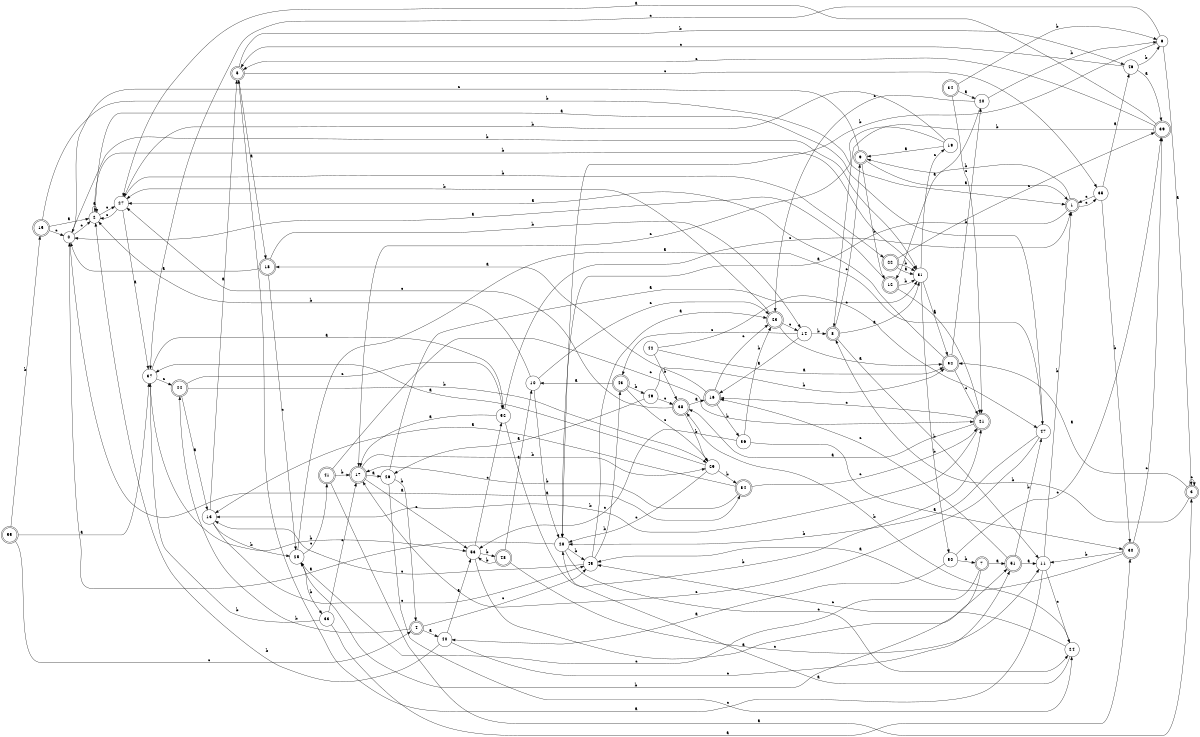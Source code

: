 digraph n45_3 {
__start0 [label="" shape="none"];

rankdir=LR;
size="8,5";

s0 [style="filled", color="black", fillcolor="white" shape="circle", label="0"];
s1 [style="rounded,filled", color="black", fillcolor="white" shape="doublecircle", label="1"];
s2 [style="filled", color="black", fillcolor="white" shape="circle", label="2"];
s3 [style="rounded,filled", color="black", fillcolor="white" shape="doublecircle", label="3"];
s4 [style="rounded,filled", color="black", fillcolor="white" shape="doublecircle", label="4"];
s5 [style="rounded,filled", color="black", fillcolor="white" shape="doublecircle", label="5"];
s6 [style="filled", color="black", fillcolor="white" shape="circle", label="6"];
s7 [style="rounded,filled", color="black", fillcolor="white" shape="doublecircle", label="7"];
s8 [style="rounded,filled", color="black", fillcolor="white" shape="doublecircle", label="8"];
s9 [style="rounded,filled", color="black", fillcolor="white" shape="doublecircle", label="9"];
s10 [style="filled", color="black", fillcolor="white" shape="circle", label="10"];
s11 [style="filled", color="black", fillcolor="white" shape="circle", label="11"];
s12 [style="rounded,filled", color="black", fillcolor="white" shape="doublecircle", label="12"];
s13 [style="filled", color="black", fillcolor="white" shape="circle", label="13"];
s14 [style="filled", color="black", fillcolor="white" shape="circle", label="14"];
s15 [style="rounded,filled", color="black", fillcolor="white" shape="doublecircle", label="15"];
s16 [style="rounded,filled", color="black", fillcolor="white" shape="doublecircle", label="16"];
s17 [style="rounded,filled", color="black", fillcolor="white" shape="doublecircle", label="17"];
s18 [style="rounded,filled", color="black", fillcolor="white" shape="doublecircle", label="18"];
s19 [style="filled", color="black", fillcolor="white" shape="circle", label="19"];
s20 [style="filled", color="black", fillcolor="white" shape="circle", label="20"];
s21 [style="rounded,filled", color="black", fillcolor="white" shape="doublecircle", label="21"];
s22 [style="rounded,filled", color="black", fillcolor="white" shape="doublecircle", label="22"];
s23 [style="rounded,filled", color="black", fillcolor="white" shape="doublecircle", label="23"];
s24 [style="filled", color="black", fillcolor="white" shape="circle", label="24"];
s25 [style="filled", color="black", fillcolor="white" shape="circle", label="25"];
s26 [style="filled", color="black", fillcolor="white" shape="circle", label="26"];
s27 [style="filled", color="black", fillcolor="white" shape="circle", label="27"];
s28 [style="filled", color="black", fillcolor="white" shape="circle", label="28"];
s29 [style="filled", color="black", fillcolor="white" shape="circle", label="29"];
s30 [style="rounded,filled", color="black", fillcolor="white" shape="doublecircle", label="30"];
s31 [style="filled", color="black", fillcolor="white" shape="circle", label="31"];
s32 [style="rounded,filled", color="black", fillcolor="white" shape="doublecircle", label="32"];
s33 [style="filled", color="black", fillcolor="white" shape="circle", label="33"];
s34 [style="rounded,filled", color="black", fillcolor="white" shape="doublecircle", label="34"];
s35 [style="filled", color="black", fillcolor="white" shape="circle", label="35"];
s36 [style="filled", color="black", fillcolor="white" shape="circle", label="36"];
s37 [style="filled", color="black", fillcolor="white" shape="circle", label="37"];
s38 [style="rounded,filled", color="black", fillcolor="white" shape="doublecircle", label="38"];
s39 [style="rounded,filled", color="black", fillcolor="white" shape="doublecircle", label="39"];
s40 [style="filled", color="black", fillcolor="white" shape="circle", label="40"];
s41 [style="rounded,filled", color="black", fillcolor="white" shape="doublecircle", label="41"];
s42 [style="filled", color="black", fillcolor="white" shape="circle", label="42"];
s43 [style="rounded,filled", color="black", fillcolor="white" shape="doublecircle", label="43"];
s44 [style="rounded,filled", color="black", fillcolor="white" shape="doublecircle", label="44"];
s45 [style="filled", color="black", fillcolor="white" shape="circle", label="45"];
s46 [style="filled", color="black", fillcolor="white" shape="circle", label="46"];
s47 [style="filled", color="black", fillcolor="white" shape="circle", label="47"];
s48 [style="rounded,filled", color="black", fillcolor="white" shape="doublecircle", label="48"];
s49 [style="filled", color="black", fillcolor="white" shape="circle", label="49"];
s50 [style="filled", color="black", fillcolor="white" shape="circle", label="50"];
s51 [style="rounded,filled", color="black", fillcolor="white" shape="doublecircle", label="51"];
s52 [style="filled", color="black", fillcolor="white" shape="circle", label="52"];
s53 [style="filled", color="black", fillcolor="white" shape="circle", label="53"];
s54 [style="rounded,filled", color="black", fillcolor="white" shape="doublecircle", label="54"];
s55 [style="rounded,filled", color="black", fillcolor="white" shape="doublecircle", label="55"];
s0 -> s54 [label="a"];
s0 -> s31 [label="b"];
s0 -> s2 [label="c"];
s1 -> s28 [label="a"];
s1 -> s9 [label="b"];
s1 -> s35 [label="c"];
s2 -> s2 [label="a"];
s2 -> s31 [label="b"];
s2 -> s27 [label="c"];
s3 -> s32 [label="a"];
s3 -> s8 [label="b"];
s3 -> s3 [label="c"];
s4 -> s40 [label="a"];
s4 -> s44 [label="b"];
s4 -> s45 [label="c"];
s5 -> s18 [label="a"];
s5 -> s46 [label="b"];
s5 -> s35 [label="c"];
s6 -> s3 [label="a"];
s6 -> s28 [label="b"];
s6 -> s37 [label="c"];
s7 -> s51 [label="a"];
s7 -> s25 [label="b"];
s7 -> s25 [label="c"];
s8 -> s31 [label="a"];
s8 -> s11 [label="b"];
s8 -> s9 [label="c"];
s9 -> s1 [label="a"];
s9 -> s12 [label="b"];
s9 -> s0 [label="c"];
s10 -> s28 [label="a"];
s10 -> s2 [label="b"];
s10 -> s23 [label="c"];
s11 -> s5 [label="a"];
s11 -> s1 [label="b"];
s11 -> s24 [label="c"];
s12 -> s0 [label="a"];
s12 -> s31 [label="b"];
s12 -> s21 [label="c"];
s13 -> s5 [label="a"];
s13 -> s25 [label="b"];
s13 -> s45 [label="c"];
s14 -> s16 [label="a"];
s14 -> s8 [label="b"];
s14 -> s43 [label="c"];
s15 -> s2 [label="a"];
s15 -> s1 [label="b"];
s15 -> s0 [label="c"];
s16 -> s18 [label="a"];
s16 -> s36 [label="b"];
s16 -> s23 [label="c"];
s17 -> s26 [label="a"];
s17 -> s29 [label="b"];
s17 -> s53 [label="c"];
s18 -> s0 [label="a"];
s18 -> s14 [label="b"];
s18 -> s25 [label="c"];
s19 -> s9 [label="a"];
s19 -> s27 [label="b"];
s19 -> s17 [label="c"];
s20 -> s12 [label="a"];
s20 -> s6 [label="b"];
s20 -> s23 [label="c"];
s21 -> s38 [label="a"];
s21 -> s13 [label="b"];
s21 -> s16 [label="c"];
s22 -> s31 [label="a"];
s22 -> s31 [label="b"];
s22 -> s39 [label="c"];
s23 -> s32 [label="a"];
s23 -> s27 [label="b"];
s23 -> s14 [label="c"];
s24 -> s28 [label="a"];
s24 -> s38 [label="b"];
s24 -> s45 [label="c"];
s25 -> s47 [label="a"];
s25 -> s33 [label="b"];
s25 -> s41 [label="c"];
s26 -> s31 [label="a"];
s26 -> s4 [label="b"];
s26 -> s24 [label="c"];
s27 -> s37 [label="a"];
s27 -> s22 [label="b"];
s27 -> s2 [label="c"];
s28 -> s0 [label="a"];
s28 -> s45 [label="b"];
s28 -> s24 [label="c"];
s29 -> s37 [label="a"];
s29 -> s54 [label="b"];
s29 -> s28 [label="c"];
s30 -> s45 [label="a"];
s30 -> s11 [label="b"];
s30 -> s39 [label="c"];
s31 -> s32 [label="a"];
s31 -> s50 [label="b"];
s31 -> s19 [label="c"];
s32 -> s27 [label="a"];
s32 -> s20 [label="b"];
s32 -> s21 [label="c"];
s33 -> s30 [label="a"];
s33 -> s37 [label="b"];
s33 -> s17 [label="c"];
s34 -> s20 [label="a"];
s34 -> s6 [label="b"];
s34 -> s21 [label="c"];
s35 -> s46 [label="a"];
s35 -> s30 [label="b"];
s35 -> s1 [label="c"];
s36 -> s30 [label="a"];
s36 -> s23 [label="b"];
s36 -> s53 [label="c"];
s37 -> s52 [label="a"];
s37 -> s53 [label="b"];
s37 -> s44 [label="c"];
s38 -> s16 [label="a"];
s38 -> s29 [label="b"];
s38 -> s27 [label="c"];
s39 -> s27 [label="a"];
s39 -> s8 [label="b"];
s39 -> s5 [label="c"];
s40 -> s53 [label="a"];
s40 -> s2 [label="b"];
s40 -> s51 [label="c"];
s41 -> s3 [label="a"];
s41 -> s17 [label="b"];
s41 -> s21 [label="c"];
s42 -> s32 [label="a"];
s42 -> s38 [label="b"];
s42 -> s47 [label="c"];
s43 -> s10 [label="a"];
s43 -> s49 [label="b"];
s43 -> s29 [label="c"];
s44 -> s13 [label="a"];
s44 -> s29 [label="b"];
s44 -> s52 [label="c"];
s45 -> s23 [label="a"];
s45 -> s43 [label="b"];
s45 -> s13 [label="c"];
s46 -> s39 [label="a"];
s46 -> s6 [label="b"];
s46 -> s5 [label="c"];
s47 -> s2 [label="a"];
s47 -> s28 [label="b"];
s47 -> s17 [label="c"];
s48 -> s10 [label="a"];
s48 -> s53 [label="b"];
s48 -> s11 [label="c"];
s49 -> s26 [label="a"];
s49 -> s32 [label="b"];
s49 -> s38 [label="c"];
s50 -> s40 [label="a"];
s50 -> s7 [label="b"];
s50 -> s39 [label="c"];
s51 -> s11 [label="a"];
s51 -> s47 [label="b"];
s51 -> s16 [label="c"];
s52 -> s17 [label="a"];
s52 -> s21 [label="b"];
s52 -> s1 [label="c"];
s53 -> s51 [label="a"];
s53 -> s48 [label="b"];
s53 -> s52 [label="c"];
s54 -> s13 [label="a"];
s54 -> s17 [label="b"];
s54 -> s21 [label="c"];
s55 -> s37 [label="a"];
s55 -> s15 [label="b"];
s55 -> s4 [label="c"];

}